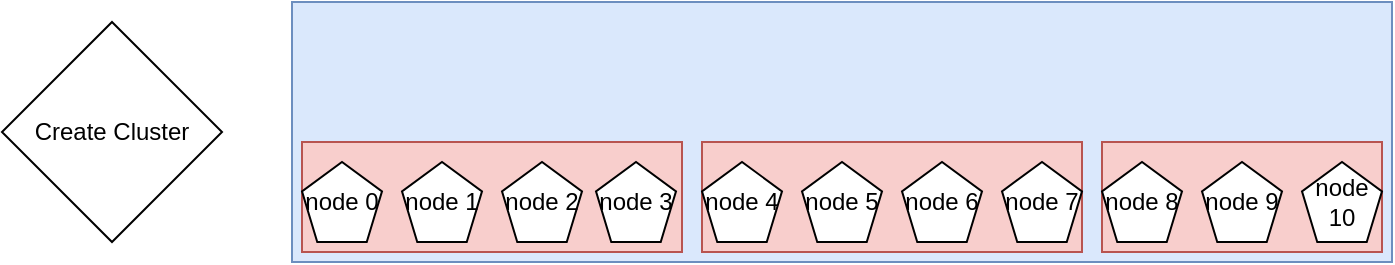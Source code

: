 <mxfile version="21.2.9" type="device">
  <diagram name="Page-1" id="hEGtWwt6mDSVhTdflPRI">
    <mxGraphModel dx="1211" dy="663" grid="1" gridSize="10" guides="1" tooltips="1" connect="1" arrows="1" fold="1" page="1" pageScale="1" pageWidth="850" pageHeight="1100" math="0" shadow="0">
      <root>
        <mxCell id="0" />
        <mxCell id="1" parent="0" />
        <mxCell id="phgTtoWH63cIzDa3qAW5-4" value="" style="rounded=0;whiteSpace=wrap;html=1;fillColor=#dae8fc;strokeColor=#6c8ebf;" vertex="1" parent="1">
          <mxGeometry x="265" y="240" width="550" height="130" as="geometry" />
        </mxCell>
        <mxCell id="phgTtoWH63cIzDa3qAW5-18" value="" style="rounded=0;whiteSpace=wrap;html=1;fillColor=#f8cecc;strokeColor=#b85450;" vertex="1" parent="1">
          <mxGeometry x="670" y="310" width="140" height="55" as="geometry" />
        </mxCell>
        <mxCell id="phgTtoWH63cIzDa3qAW5-17" value="" style="rounded=0;whiteSpace=wrap;html=1;fillColor=#f8cecc;strokeColor=#b85450;" vertex="1" parent="1">
          <mxGeometry x="470" y="310" width="190" height="55" as="geometry" />
        </mxCell>
        <mxCell id="phgTtoWH63cIzDa3qAW5-3" value="Create Cluster" style="rhombus;whiteSpace=wrap;html=1;" vertex="1" parent="1">
          <mxGeometry x="120" y="250" width="110" height="110" as="geometry" />
        </mxCell>
        <mxCell id="phgTtoWH63cIzDa3qAW5-5" value="" style="rounded=0;whiteSpace=wrap;html=1;fillColor=#f8cecc;strokeColor=#b85450;" vertex="1" parent="1">
          <mxGeometry x="270" y="310" width="190" height="55" as="geometry" />
        </mxCell>
        <mxCell id="phgTtoWH63cIzDa3qAW5-6" value="node 1" style="whiteSpace=wrap;html=1;shape=mxgraph.basic.pentagon" vertex="1" parent="1">
          <mxGeometry x="320" y="320" width="40" height="40" as="geometry" />
        </mxCell>
        <mxCell id="phgTtoWH63cIzDa3qAW5-7" value="node 2" style="whiteSpace=wrap;html=1;shape=mxgraph.basic.pentagon" vertex="1" parent="1">
          <mxGeometry x="370" y="320" width="40" height="40" as="geometry" />
        </mxCell>
        <mxCell id="phgTtoWH63cIzDa3qAW5-8" value="node 4" style="whiteSpace=wrap;html=1;shape=mxgraph.basic.pentagon" vertex="1" parent="1">
          <mxGeometry x="470" y="320" width="40" height="40" as="geometry" />
        </mxCell>
        <mxCell id="phgTtoWH63cIzDa3qAW5-9" value="node 6" style="whiteSpace=wrap;html=1;shape=mxgraph.basic.pentagon" vertex="1" parent="1">
          <mxGeometry x="570" y="320" width="40" height="40" as="geometry" />
        </mxCell>
        <mxCell id="phgTtoWH63cIzDa3qAW5-10" value="node 9" style="whiteSpace=wrap;html=1;shape=mxgraph.basic.pentagon" vertex="1" parent="1">
          <mxGeometry x="720" y="320" width="40" height="40" as="geometry" />
        </mxCell>
        <mxCell id="phgTtoWH63cIzDa3qAW5-11" value="node 5" style="whiteSpace=wrap;html=1;shape=mxgraph.basic.pentagon" vertex="1" parent="1">
          <mxGeometry x="520" y="320" width="40" height="40" as="geometry" />
        </mxCell>
        <mxCell id="phgTtoWH63cIzDa3qAW5-12" value="node 3" style="whiteSpace=wrap;html=1;shape=mxgraph.basic.pentagon" vertex="1" parent="1">
          <mxGeometry x="417" y="320" width="40" height="40" as="geometry" />
        </mxCell>
        <mxCell id="phgTtoWH63cIzDa3qAW5-13" value="node 7" style="whiteSpace=wrap;html=1;shape=mxgraph.basic.pentagon" vertex="1" parent="1">
          <mxGeometry x="620" y="320" width="40" height="40" as="geometry" />
        </mxCell>
        <mxCell id="phgTtoWH63cIzDa3qAW5-14" value="node 8" style="whiteSpace=wrap;html=1;shape=mxgraph.basic.pentagon" vertex="1" parent="1">
          <mxGeometry x="670" y="320" width="40" height="40" as="geometry" />
        </mxCell>
        <mxCell id="phgTtoWH63cIzDa3qAW5-15" value="node 10" style="whiteSpace=wrap;html=1;shape=mxgraph.basic.pentagon" vertex="1" parent="1">
          <mxGeometry x="770" y="320" width="40" height="40" as="geometry" />
        </mxCell>
        <mxCell id="phgTtoWH63cIzDa3qAW5-16" value="node 0" style="whiteSpace=wrap;html=1;shape=mxgraph.basic.pentagon" vertex="1" parent="1">
          <mxGeometry x="270" y="320" width="40" height="40" as="geometry" />
        </mxCell>
      </root>
    </mxGraphModel>
  </diagram>
</mxfile>
